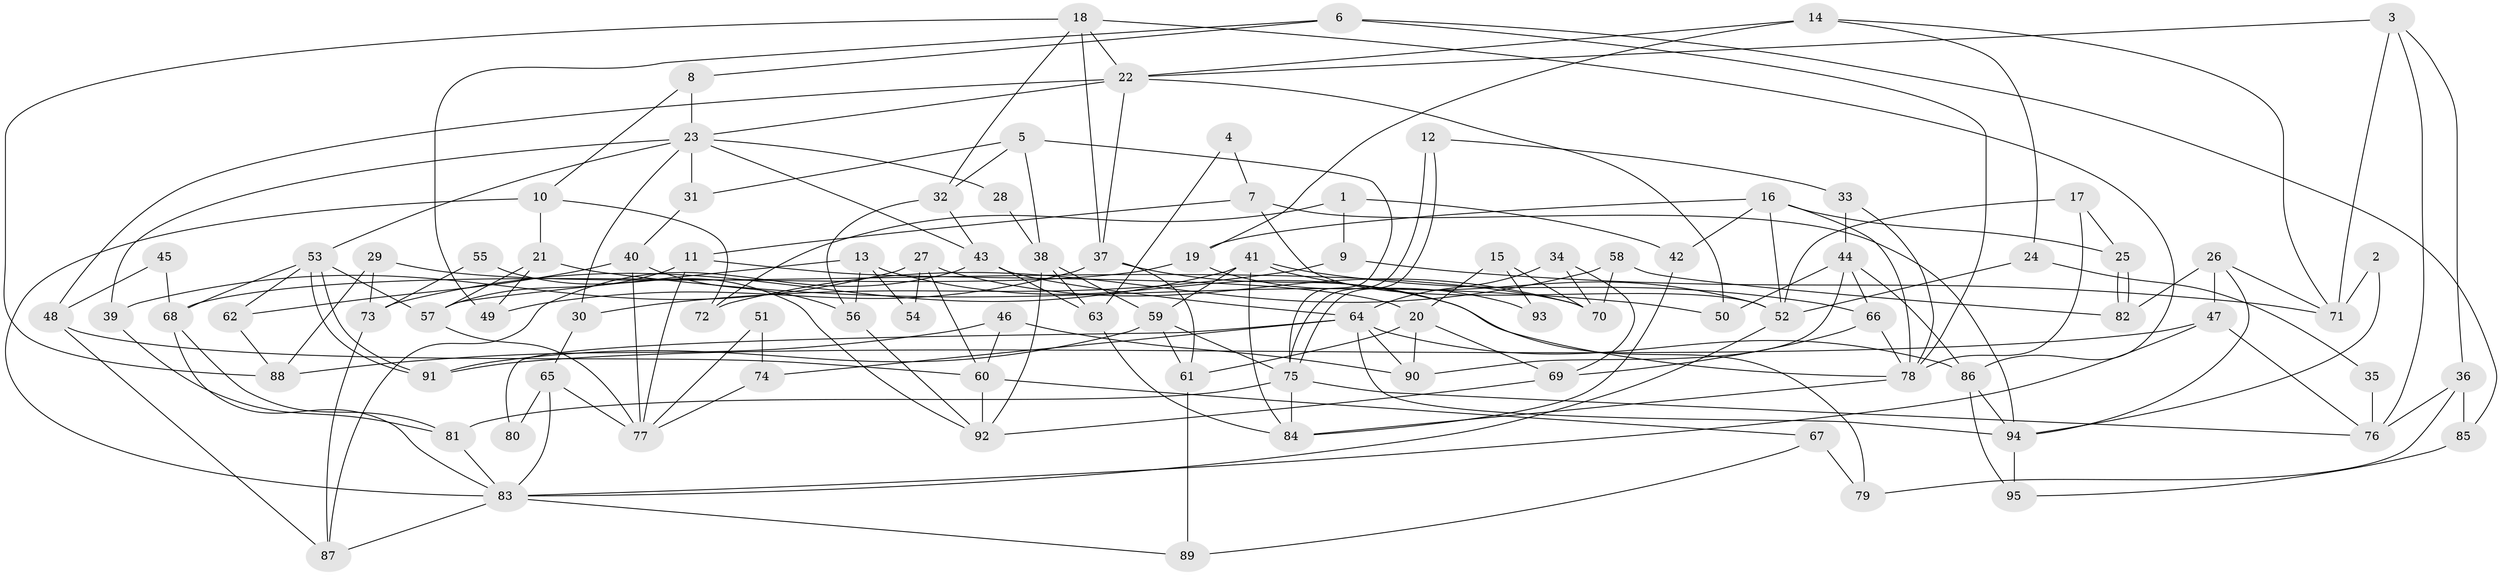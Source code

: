 // coarse degree distribution, {4: 0.20689655172413793, 2: 0.10344827586206896, 6: 0.13793103448275862, 5: 0.20689655172413793, 8: 0.08620689655172414, 7: 0.10344827586206896, 3: 0.1206896551724138, 11: 0.017241379310344827, 10: 0.017241379310344827}
// Generated by graph-tools (version 1.1) at 2025/24/03/03/25 07:24:03]
// undirected, 95 vertices, 190 edges
graph export_dot {
graph [start="1"]
  node [color=gray90,style=filled];
  1;
  2;
  3;
  4;
  5;
  6;
  7;
  8;
  9;
  10;
  11;
  12;
  13;
  14;
  15;
  16;
  17;
  18;
  19;
  20;
  21;
  22;
  23;
  24;
  25;
  26;
  27;
  28;
  29;
  30;
  31;
  32;
  33;
  34;
  35;
  36;
  37;
  38;
  39;
  40;
  41;
  42;
  43;
  44;
  45;
  46;
  47;
  48;
  49;
  50;
  51;
  52;
  53;
  54;
  55;
  56;
  57;
  58;
  59;
  60;
  61;
  62;
  63;
  64;
  65;
  66;
  67;
  68;
  69;
  70;
  71;
  72;
  73;
  74;
  75;
  76;
  77;
  78;
  79;
  80;
  81;
  82;
  83;
  84;
  85;
  86;
  87;
  88;
  89;
  90;
  91;
  92;
  93;
  94;
  95;
  1 -- 9;
  1 -- 42;
  1 -- 72;
  2 -- 71;
  2 -- 94;
  3 -- 22;
  3 -- 36;
  3 -- 71;
  3 -- 76;
  4 -- 7;
  4 -- 63;
  5 -- 75;
  5 -- 31;
  5 -- 32;
  5 -- 38;
  6 -- 85;
  6 -- 49;
  6 -- 8;
  6 -- 78;
  7 -- 94;
  7 -- 52;
  7 -- 11;
  8 -- 10;
  8 -- 23;
  9 -- 30;
  9 -- 71;
  10 -- 83;
  10 -- 72;
  10 -- 21;
  11 -- 77;
  11 -- 20;
  11 -- 57;
  12 -- 75;
  12 -- 75;
  12 -- 33;
  13 -- 78;
  13 -- 57;
  13 -- 54;
  13 -- 56;
  14 -- 19;
  14 -- 22;
  14 -- 24;
  14 -- 71;
  15 -- 20;
  15 -- 70;
  15 -- 93;
  16 -- 78;
  16 -- 25;
  16 -- 19;
  16 -- 42;
  16 -- 52;
  17 -- 78;
  17 -- 52;
  17 -- 25;
  18 -- 32;
  18 -- 22;
  18 -- 37;
  18 -- 86;
  18 -- 88;
  19 -- 68;
  19 -- 93;
  20 -- 69;
  20 -- 61;
  20 -- 90;
  21 -- 50;
  21 -- 49;
  21 -- 57;
  22 -- 23;
  22 -- 37;
  22 -- 48;
  22 -- 50;
  23 -- 53;
  23 -- 28;
  23 -- 30;
  23 -- 31;
  23 -- 39;
  23 -- 43;
  24 -- 52;
  24 -- 35;
  25 -- 82;
  25 -- 82;
  26 -- 71;
  26 -- 47;
  26 -- 82;
  26 -- 94;
  27 -- 39;
  27 -- 70;
  27 -- 54;
  27 -- 60;
  28 -- 38;
  29 -- 88;
  29 -- 73;
  29 -- 70;
  30 -- 65;
  31 -- 40;
  32 -- 43;
  32 -- 56;
  33 -- 44;
  33 -- 78;
  34 -- 69;
  34 -- 64;
  34 -- 70;
  35 -- 76;
  36 -- 79;
  36 -- 76;
  36 -- 85;
  37 -- 61;
  37 -- 49;
  37 -- 79;
  38 -- 59;
  38 -- 63;
  38 -- 92;
  39 -- 81;
  40 -- 62;
  40 -- 56;
  40 -- 77;
  41 -- 59;
  41 -- 84;
  41 -- 52;
  41 -- 66;
  41 -- 73;
  42 -- 84;
  43 -- 64;
  43 -- 63;
  43 -- 87;
  44 -- 66;
  44 -- 86;
  44 -- 50;
  44 -- 90;
  45 -- 68;
  45 -- 48;
  46 -- 90;
  46 -- 60;
  46 -- 88;
  47 -- 76;
  47 -- 83;
  47 -- 91;
  48 -- 60;
  48 -- 87;
  51 -- 74;
  51 -- 77;
  52 -- 83;
  53 -- 57;
  53 -- 91;
  53 -- 91;
  53 -- 62;
  53 -- 68;
  55 -- 92;
  55 -- 73;
  56 -- 92;
  57 -- 77;
  58 -- 82;
  58 -- 70;
  58 -- 72;
  59 -- 91;
  59 -- 75;
  59 -- 61;
  60 -- 92;
  60 -- 67;
  61 -- 89;
  62 -- 88;
  63 -- 84;
  64 -- 94;
  64 -- 90;
  64 -- 74;
  64 -- 80;
  64 -- 86;
  65 -- 83;
  65 -- 77;
  65 -- 80;
  66 -- 78;
  66 -- 69;
  67 -- 89;
  67 -- 79;
  68 -- 83;
  68 -- 81;
  69 -- 92;
  73 -- 87;
  74 -- 77;
  75 -- 81;
  75 -- 76;
  75 -- 84;
  78 -- 84;
  81 -- 83;
  83 -- 87;
  83 -- 89;
  85 -- 95;
  86 -- 94;
  86 -- 95;
  94 -- 95;
}
